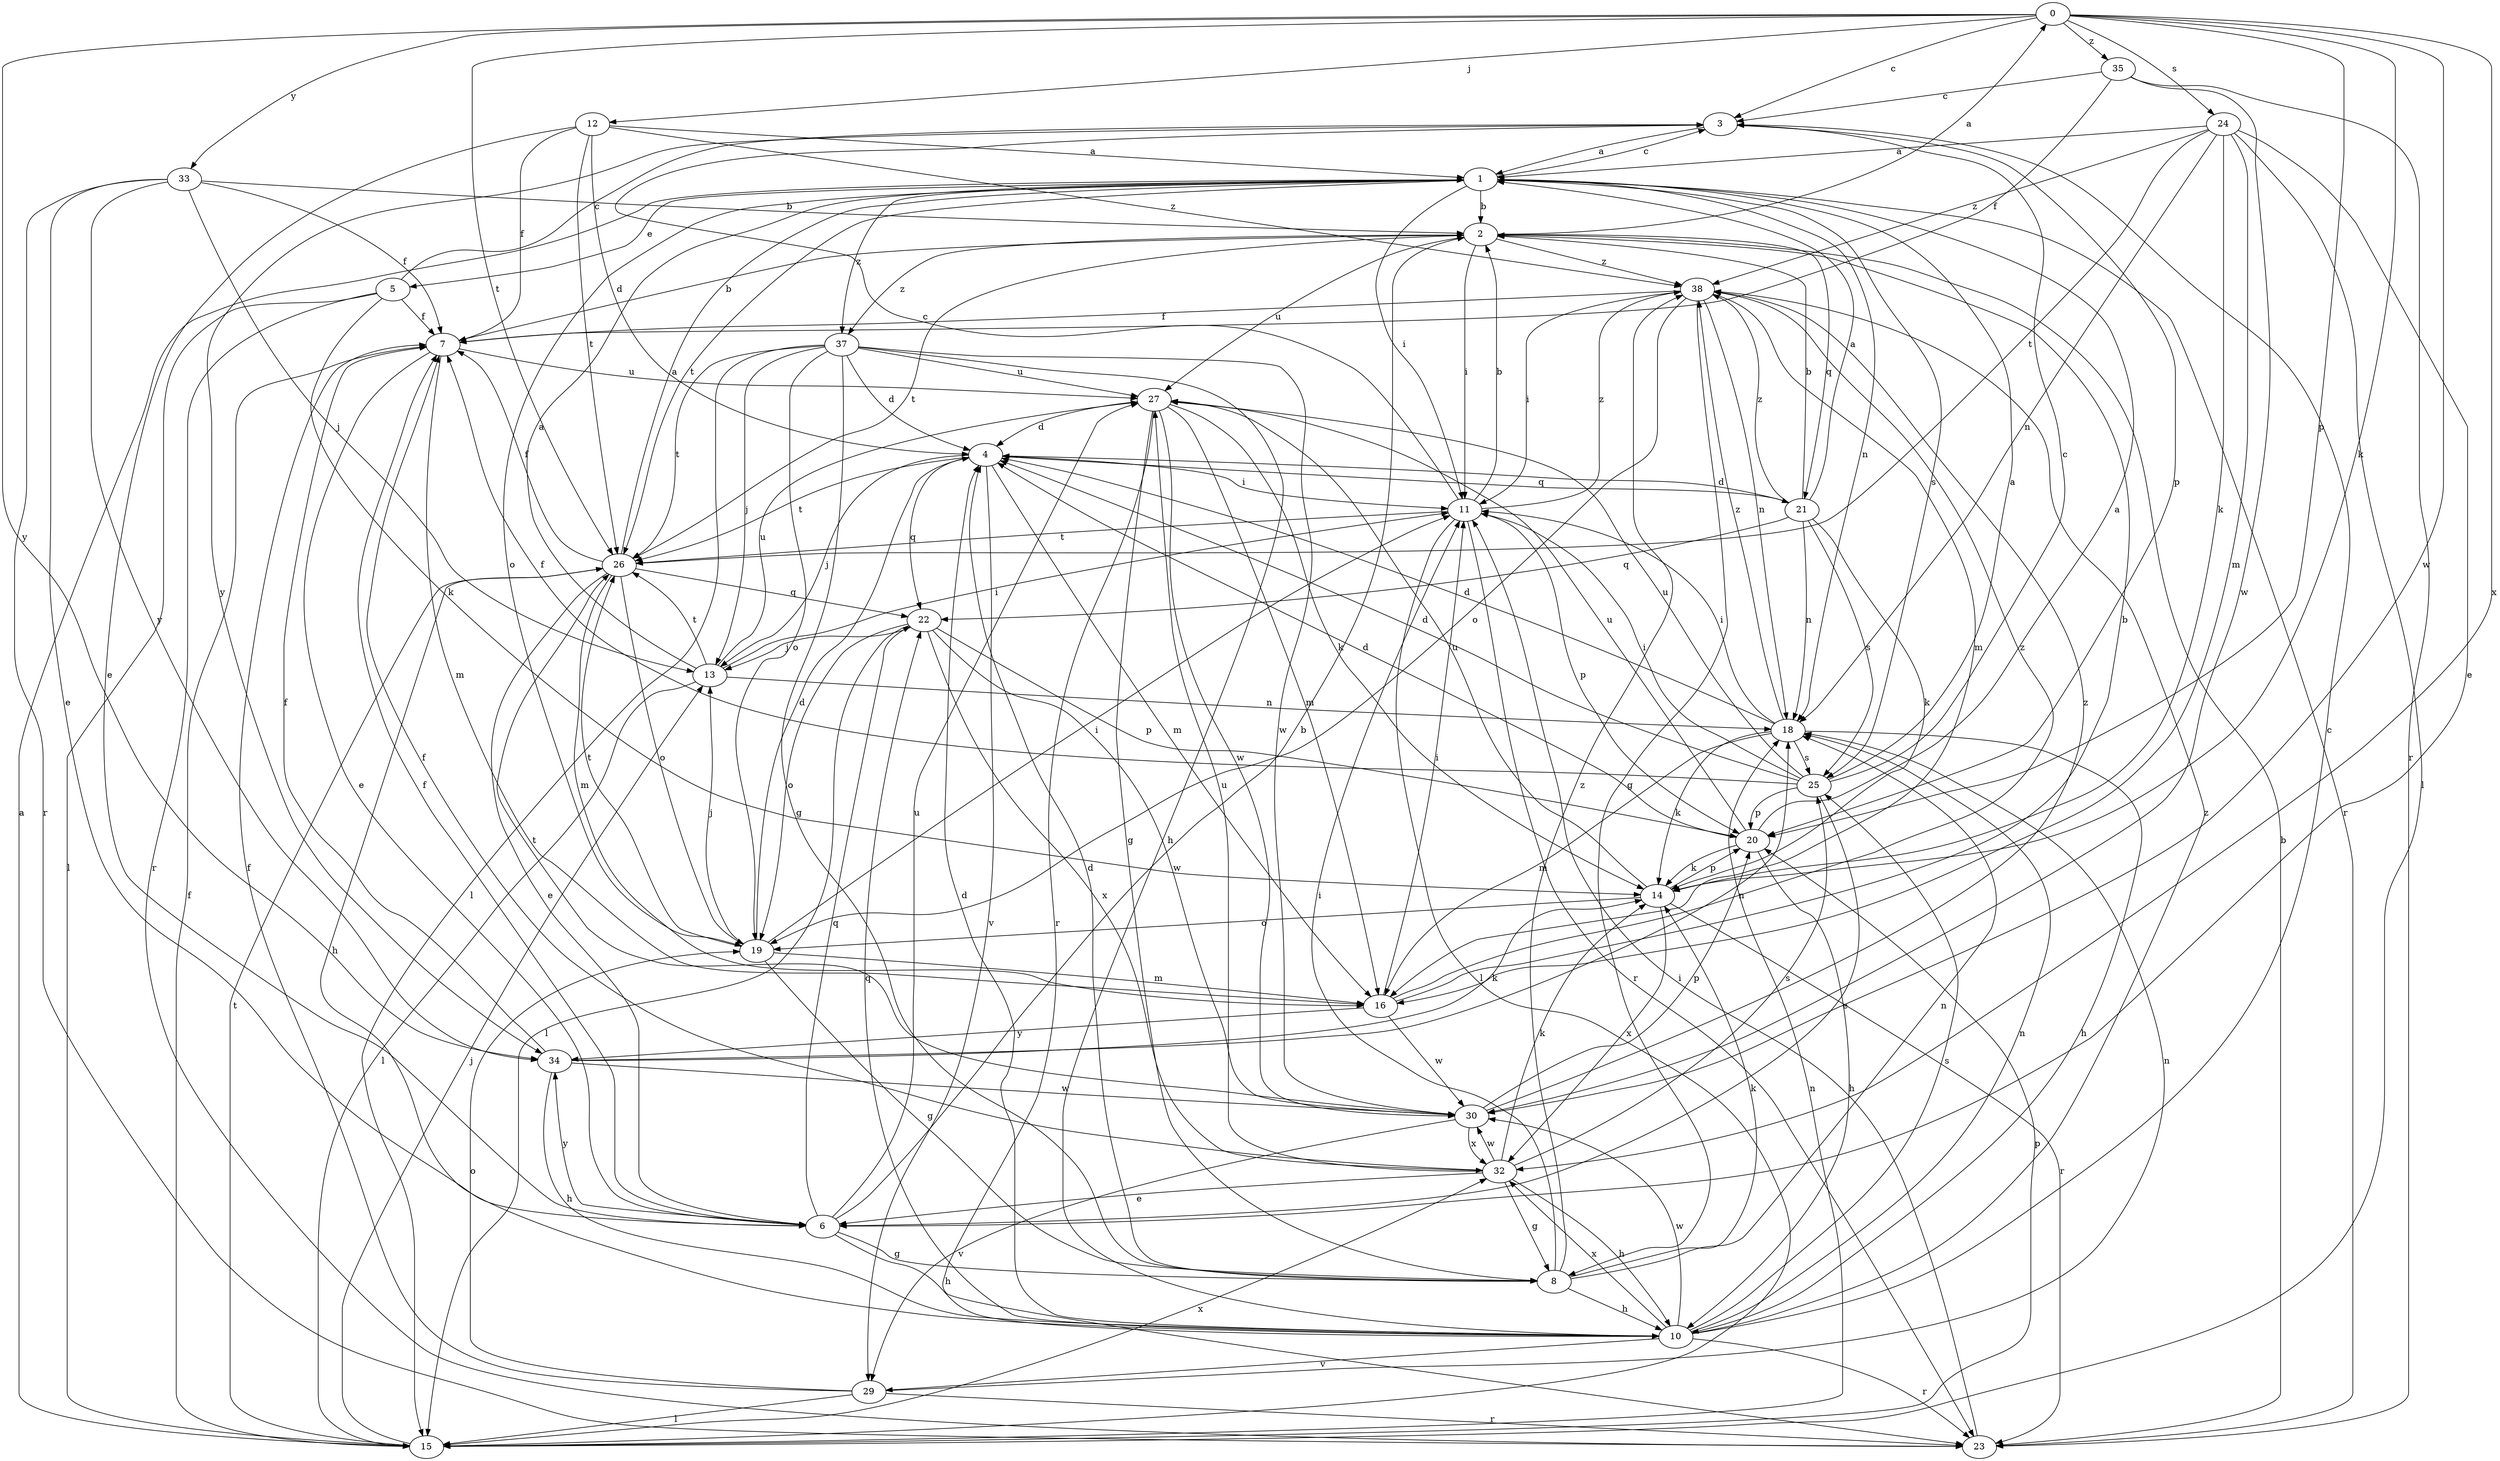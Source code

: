 strict digraph  {
0;
1;
2;
3;
4;
5;
6;
7;
8;
10;
11;
12;
13;
14;
15;
16;
18;
19;
20;
21;
22;
23;
24;
25;
26;
27;
29;
30;
32;
33;
34;
35;
37;
38;
0 -> 3  [label=c];
0 -> 12  [label=j];
0 -> 14  [label=k];
0 -> 20  [label=p];
0 -> 24  [label=s];
0 -> 26  [label=t];
0 -> 30  [label=w];
0 -> 32  [label=x];
0 -> 33  [label=y];
0 -> 34  [label=y];
0 -> 35  [label=z];
1 -> 2  [label=b];
1 -> 3  [label=c];
1 -> 5  [label=e];
1 -> 11  [label=i];
1 -> 18  [label=n];
1 -> 19  [label=o];
1 -> 23  [label=r];
1 -> 25  [label=s];
1 -> 26  [label=t];
1 -> 37  [label=z];
2 -> 0  [label=a];
2 -> 11  [label=i];
2 -> 21  [label=q];
2 -> 26  [label=t];
2 -> 27  [label=u];
2 -> 37  [label=z];
2 -> 38  [label=z];
3 -> 1  [label=a];
3 -> 20  [label=p];
3 -> 34  [label=y];
4 -> 11  [label=i];
4 -> 13  [label=j];
4 -> 16  [label=m];
4 -> 21  [label=q];
4 -> 22  [label=q];
4 -> 26  [label=t];
4 -> 29  [label=v];
5 -> 3  [label=c];
5 -> 7  [label=f];
5 -> 14  [label=k];
5 -> 15  [label=l];
5 -> 23  [label=r];
6 -> 2  [label=b];
6 -> 7  [label=f];
6 -> 8  [label=g];
6 -> 10  [label=h];
6 -> 22  [label=q];
6 -> 27  [label=u];
6 -> 34  [label=y];
7 -> 2  [label=b];
7 -> 6  [label=e];
7 -> 16  [label=m];
7 -> 27  [label=u];
8 -> 4  [label=d];
8 -> 10  [label=h];
8 -> 11  [label=i];
8 -> 14  [label=k];
8 -> 18  [label=n];
8 -> 38  [label=z];
10 -> 3  [label=c];
10 -> 4  [label=d];
10 -> 18  [label=n];
10 -> 22  [label=q];
10 -> 23  [label=r];
10 -> 25  [label=s];
10 -> 29  [label=v];
10 -> 30  [label=w];
10 -> 32  [label=x];
10 -> 38  [label=z];
11 -> 2  [label=b];
11 -> 3  [label=c];
11 -> 15  [label=l];
11 -> 20  [label=p];
11 -> 23  [label=r];
11 -> 26  [label=t];
11 -> 38  [label=z];
12 -> 1  [label=a];
12 -> 4  [label=d];
12 -> 6  [label=e];
12 -> 7  [label=f];
12 -> 26  [label=t];
12 -> 38  [label=z];
13 -> 1  [label=a];
13 -> 11  [label=i];
13 -> 15  [label=l];
13 -> 18  [label=n];
13 -> 26  [label=t];
13 -> 27  [label=u];
14 -> 19  [label=o];
14 -> 20  [label=p];
14 -> 23  [label=r];
14 -> 27  [label=u];
14 -> 32  [label=x];
15 -> 1  [label=a];
15 -> 7  [label=f];
15 -> 13  [label=j];
15 -> 18  [label=n];
15 -> 20  [label=p];
15 -> 26  [label=t];
15 -> 32  [label=x];
16 -> 2  [label=b];
16 -> 11  [label=i];
16 -> 30  [label=w];
16 -> 34  [label=y];
16 -> 38  [label=z];
18 -> 4  [label=d];
18 -> 10  [label=h];
18 -> 11  [label=i];
18 -> 14  [label=k];
18 -> 16  [label=m];
18 -> 25  [label=s];
18 -> 38  [label=z];
19 -> 4  [label=d];
19 -> 8  [label=g];
19 -> 11  [label=i];
19 -> 13  [label=j];
19 -> 16  [label=m];
19 -> 26  [label=t];
20 -> 1  [label=a];
20 -> 4  [label=d];
20 -> 10  [label=h];
20 -> 14  [label=k];
20 -> 27  [label=u];
21 -> 1  [label=a];
21 -> 2  [label=b];
21 -> 4  [label=d];
21 -> 14  [label=k];
21 -> 18  [label=n];
21 -> 22  [label=q];
21 -> 25  [label=s];
21 -> 38  [label=z];
22 -> 13  [label=j];
22 -> 15  [label=l];
22 -> 19  [label=o];
22 -> 20  [label=p];
22 -> 30  [label=w];
22 -> 32  [label=x];
23 -> 2  [label=b];
23 -> 11  [label=i];
24 -> 1  [label=a];
24 -> 6  [label=e];
24 -> 14  [label=k];
24 -> 15  [label=l];
24 -> 16  [label=m];
24 -> 18  [label=n];
24 -> 26  [label=t];
24 -> 38  [label=z];
25 -> 1  [label=a];
25 -> 3  [label=c];
25 -> 4  [label=d];
25 -> 6  [label=e];
25 -> 7  [label=f];
25 -> 11  [label=i];
25 -> 20  [label=p];
25 -> 27  [label=u];
26 -> 1  [label=a];
26 -> 6  [label=e];
26 -> 7  [label=f];
26 -> 10  [label=h];
26 -> 16  [label=m];
26 -> 19  [label=o];
26 -> 22  [label=q];
27 -> 4  [label=d];
27 -> 8  [label=g];
27 -> 14  [label=k];
27 -> 16  [label=m];
27 -> 23  [label=r];
27 -> 30  [label=w];
29 -> 7  [label=f];
29 -> 15  [label=l];
29 -> 18  [label=n];
29 -> 19  [label=o];
29 -> 23  [label=r];
30 -> 20  [label=p];
30 -> 26  [label=t];
30 -> 29  [label=v];
30 -> 32  [label=x];
30 -> 38  [label=z];
32 -> 6  [label=e];
32 -> 7  [label=f];
32 -> 8  [label=g];
32 -> 10  [label=h];
32 -> 14  [label=k];
32 -> 25  [label=s];
32 -> 27  [label=u];
32 -> 30  [label=w];
33 -> 2  [label=b];
33 -> 6  [label=e];
33 -> 7  [label=f];
33 -> 13  [label=j];
33 -> 23  [label=r];
33 -> 34  [label=y];
34 -> 7  [label=f];
34 -> 10  [label=h];
34 -> 14  [label=k];
34 -> 18  [label=n];
34 -> 30  [label=w];
35 -> 3  [label=c];
35 -> 7  [label=f];
35 -> 23  [label=r];
35 -> 30  [label=w];
37 -> 4  [label=d];
37 -> 8  [label=g];
37 -> 10  [label=h];
37 -> 13  [label=j];
37 -> 15  [label=l];
37 -> 19  [label=o];
37 -> 26  [label=t];
37 -> 27  [label=u];
37 -> 30  [label=w];
38 -> 7  [label=f];
38 -> 8  [label=g];
38 -> 11  [label=i];
38 -> 16  [label=m];
38 -> 18  [label=n];
38 -> 19  [label=o];
}
